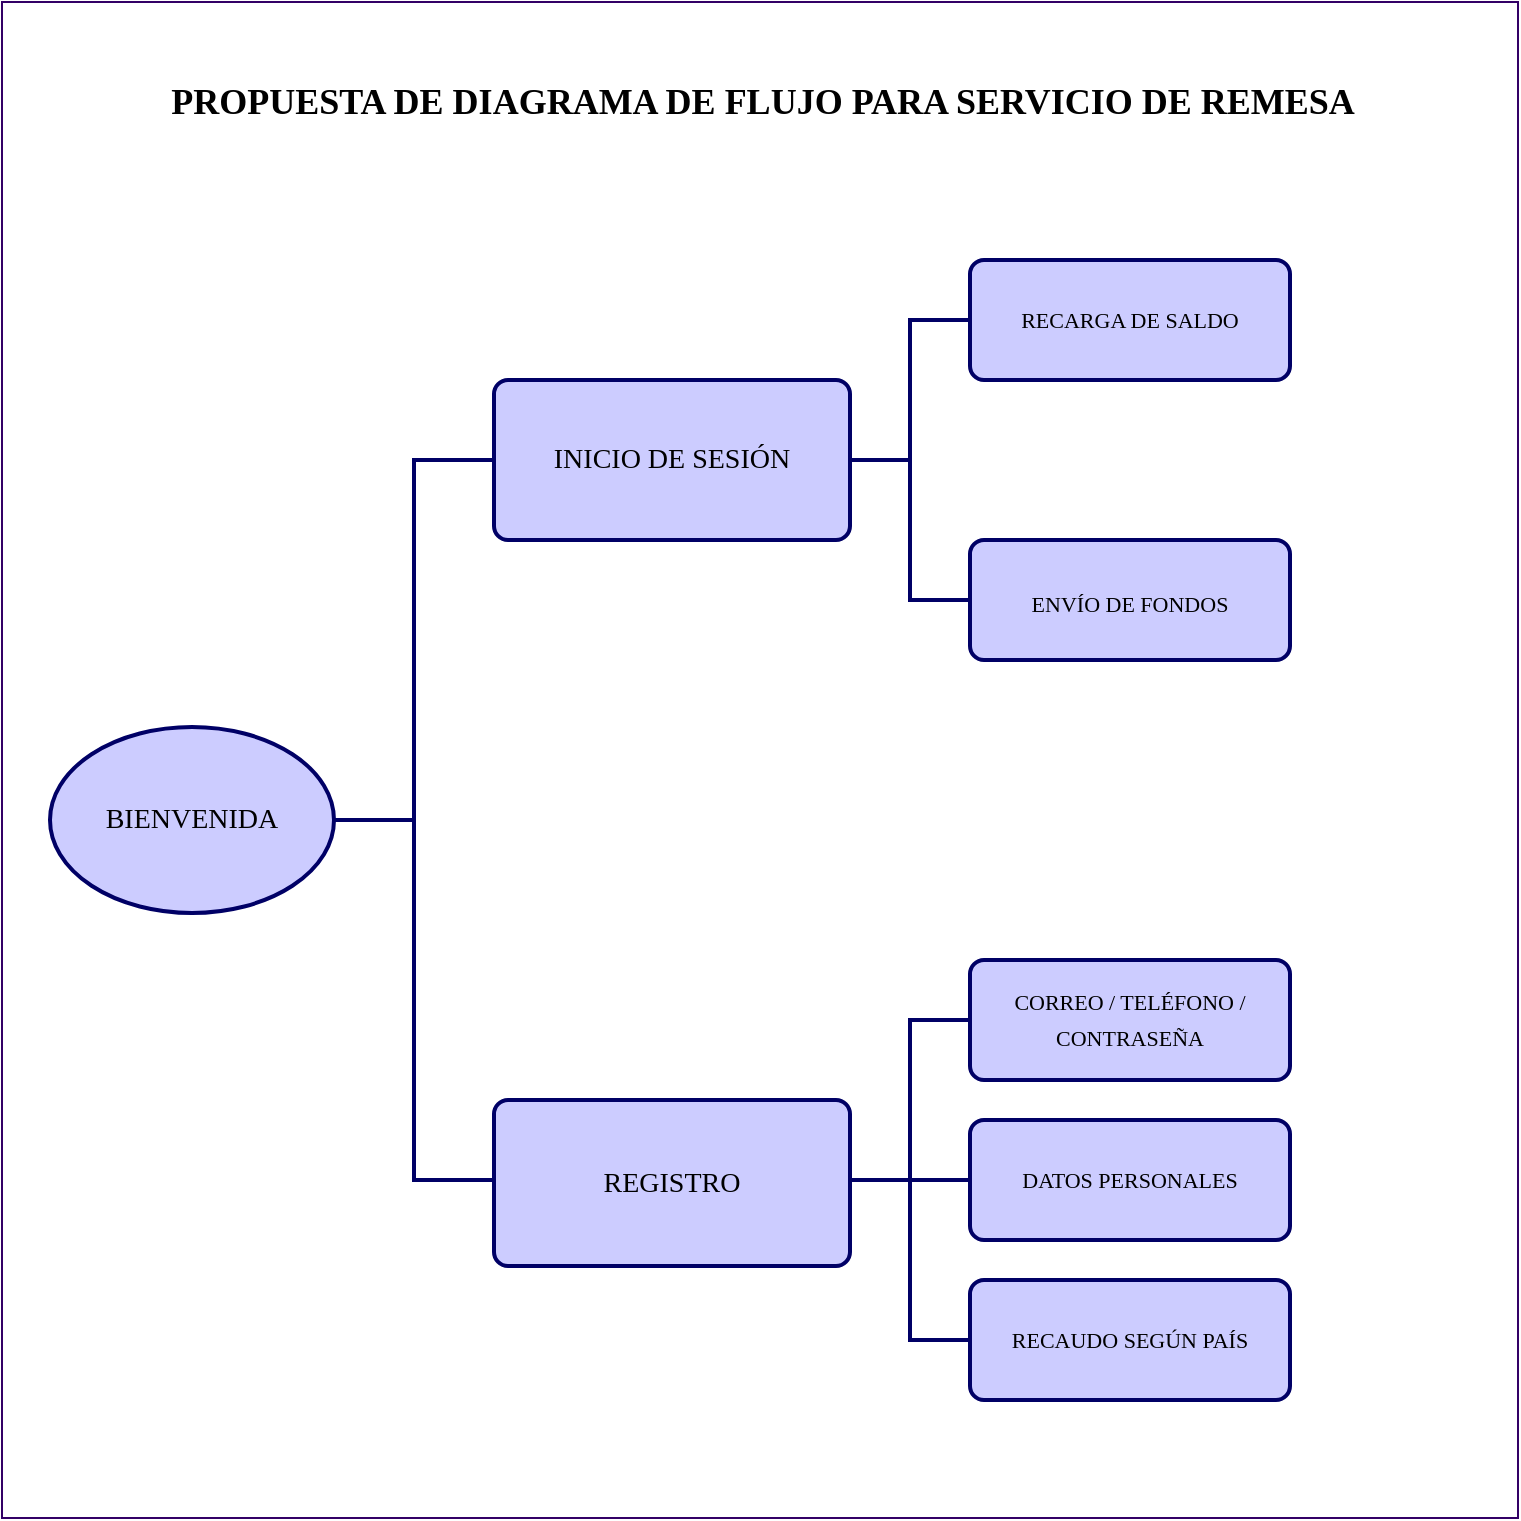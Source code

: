 <mxfile version="22.1.8" type="github">
  <diagram name="Page-1" id="2YBvvXClWsGukQMizWep">
    <mxGraphModel dx="1088" dy="806" grid="1" gridSize="10" guides="1" tooltips="1" connect="1" arrows="1" fold="1" page="1" pageScale="1" pageWidth="850" pageHeight="1100" math="0" shadow="0">
      <root>
        <mxCell id="0" />
        <mxCell id="1" parent="0" />
        <mxCell id="WfkgKfP0pqJIfIbXY2FV-27" value="" style="whiteSpace=wrap;html=1;aspect=fixed;strokeColor=#330066;" vertex="1" parent="1">
          <mxGeometry x="16" y="11" width="758" height="758" as="geometry" />
        </mxCell>
        <mxCell id="WfkgKfP0pqJIfIbXY2FV-10" value="" style="strokeWidth=2;html=1;shape=mxgraph.flowchart.annotation_2;align=left;labelPosition=right;pointerEvents=1;fillColor=#000066;strokeColor=#000066;" vertex="1" parent="1">
          <mxGeometry x="182" y="240" width="80" height="360" as="geometry" />
        </mxCell>
        <mxCell id="WfkgKfP0pqJIfIbXY2FV-22" value="&lt;div align=&quot;center&quot;&gt;&lt;h1&gt;&lt;b&gt;&lt;font style=&quot;font-size: 18px;&quot; face=&quot;Comic Sans MS&quot;&gt;PROPUESTA DE DIAGRAMA DE FLUJO PARA SERVICIO DE REMESA&lt;/font&gt;&lt;/b&gt;&lt;/h1&gt;&lt;/div&gt;" style="text;html=1;align=center;verticalAlign=middle;resizable=0;points=[];autosize=1;strokeColor=none;fillColor=none;" vertex="1" parent="1">
          <mxGeometry x="41" y="24" width="710" height="70" as="geometry" />
        </mxCell>
        <mxCell id="WfkgKfP0pqJIfIbXY2FV-28" value="&lt;font face=&quot;Comic Sans MS&quot; style=&quot;font-size: 14px;&quot;&gt;BIENVENIDA&lt;/font&gt;" style="strokeWidth=2;html=1;shape=mxgraph.flowchart.start_1;whiteSpace=wrap;strokeColor=#000066;fillColor=#CCCCFF;" vertex="1" parent="1">
          <mxGeometry x="40" y="373.5" width="142" height="93" as="geometry" />
        </mxCell>
        <mxCell id="WfkgKfP0pqJIfIbXY2FV-31" value="&lt;font face=&quot;Comic Sans MS&quot; style=&quot;font-size: 14px;&quot;&gt;INICIO DE SESIÓN&lt;/font&gt;" style="rounded=1;whiteSpace=wrap;html=1;absoluteArcSize=1;arcSize=14;strokeWidth=2;strokeColor=#000066;fillColor=#CCCCFF;" vertex="1" parent="1">
          <mxGeometry x="262" y="200" width="178" height="80" as="geometry" />
        </mxCell>
        <mxCell id="WfkgKfP0pqJIfIbXY2FV-32" value="&lt;font style=&quot;font-size: 14px;&quot; face=&quot;Comic Sans MS&quot;&gt;REGISTRO&lt;/font&gt;" style="rounded=1;whiteSpace=wrap;html=1;absoluteArcSize=1;arcSize=14;strokeWidth=2;fillColor=#CCCCFF;strokeColor=#000066;" vertex="1" parent="1">
          <mxGeometry x="262" y="560" width="178" height="83" as="geometry" />
        </mxCell>
        <mxCell id="WfkgKfP0pqJIfIbXY2FV-37" value="&lt;font style=&quot;font-size: 11px;&quot; face=&quot;Comic Sans MS&quot;&gt;RECARGA DE SALDO&lt;br&gt;&lt;/font&gt;" style="rounded=1;whiteSpace=wrap;html=1;absoluteArcSize=1;arcSize=14;strokeWidth=2;strokeColor=#000066;fillColor=#CCCCFF;" vertex="1" parent="1">
          <mxGeometry x="500" y="140" width="160" height="60" as="geometry" />
        </mxCell>
        <mxCell id="WfkgKfP0pqJIfIbXY2FV-38" value="&lt;font style=&quot;font-size: 11px;&quot; face=&quot;Comic Sans MS&quot;&gt;ENVÍO DE FONDOS&lt;/font&gt;&lt;font size=&quot;3&quot; face=&quot;Comic Sans MS&quot;&gt;&lt;br&gt;&lt;/font&gt;" style="rounded=1;whiteSpace=wrap;html=1;absoluteArcSize=1;arcSize=14;strokeWidth=2;strokeColor=#000066;fillColor=#CCCCFF;" vertex="1" parent="1">
          <mxGeometry x="500" y="280" width="160" height="60" as="geometry" />
        </mxCell>
        <mxCell id="WfkgKfP0pqJIfIbXY2FV-39" value="" style="strokeWidth=2;html=1;shape=mxgraph.flowchart.annotation_2;align=left;labelPosition=right;pointerEvents=1;strokeColor=#000066;" vertex="1" parent="1">
          <mxGeometry x="440" y="170" width="60" height="140" as="geometry" />
        </mxCell>
        <mxCell id="WfkgKfP0pqJIfIbXY2FV-40" value="&lt;font style=&quot;font-size: 11px;&quot; face=&quot;Comic Sans MS&quot;&gt;DATOS PERSONALES&lt;br&gt;&lt;/font&gt;" style="rounded=1;whiteSpace=wrap;html=1;absoluteArcSize=1;arcSize=14;strokeWidth=2;strokeColor=#000066;fillColor=#CCCCFF;" vertex="1" parent="1">
          <mxGeometry x="500" y="570" width="160" height="60" as="geometry" />
        </mxCell>
        <mxCell id="WfkgKfP0pqJIfIbXY2FV-41" value="&lt;font style=&quot;font-size: 11px;&quot; face=&quot;Comic Sans MS&quot;&gt;CORREO / TELÉFONO / CONTRASEÑA&lt;/font&gt;&lt;font size=&quot;3&quot; face=&quot;Comic Sans MS&quot;&gt;&lt;br&gt;&lt;/font&gt;" style="rounded=1;whiteSpace=wrap;html=1;absoluteArcSize=1;arcSize=14;strokeWidth=2;strokeColor=#000066;fillColor=#CCCCFF;" vertex="1" parent="1">
          <mxGeometry x="500" y="490" width="160" height="60" as="geometry" />
        </mxCell>
        <mxCell id="WfkgKfP0pqJIfIbXY2FV-42" value="&lt;font style=&quot;font-size: 11px;&quot; face=&quot;Comic Sans MS&quot;&gt;RECAUDO SEGÚN PAÍS&lt;br&gt;&lt;/font&gt;" style="rounded=1;whiteSpace=wrap;html=1;absoluteArcSize=1;arcSize=14;strokeWidth=2;strokeColor=#000066;fillColor=#CCCCFF;" vertex="1" parent="1">
          <mxGeometry x="500" y="650" width="160" height="60" as="geometry" />
        </mxCell>
        <mxCell id="WfkgKfP0pqJIfIbXY2FV-43" value="" style="strokeWidth=2;html=1;shape=mxgraph.flowchart.annotation_2;align=left;labelPosition=right;pointerEvents=1;strokeColor=#000066;" vertex="1" parent="1">
          <mxGeometry x="440" y="520" width="60" height="160" as="geometry" />
        </mxCell>
        <mxCell id="WfkgKfP0pqJIfIbXY2FV-46" value="" style="line;strokeWidth=2;html=1;strokeColor=#000066;" vertex="1" parent="1">
          <mxGeometry x="440" y="595" width="60" height="10" as="geometry" />
        </mxCell>
      </root>
    </mxGraphModel>
  </diagram>
</mxfile>
